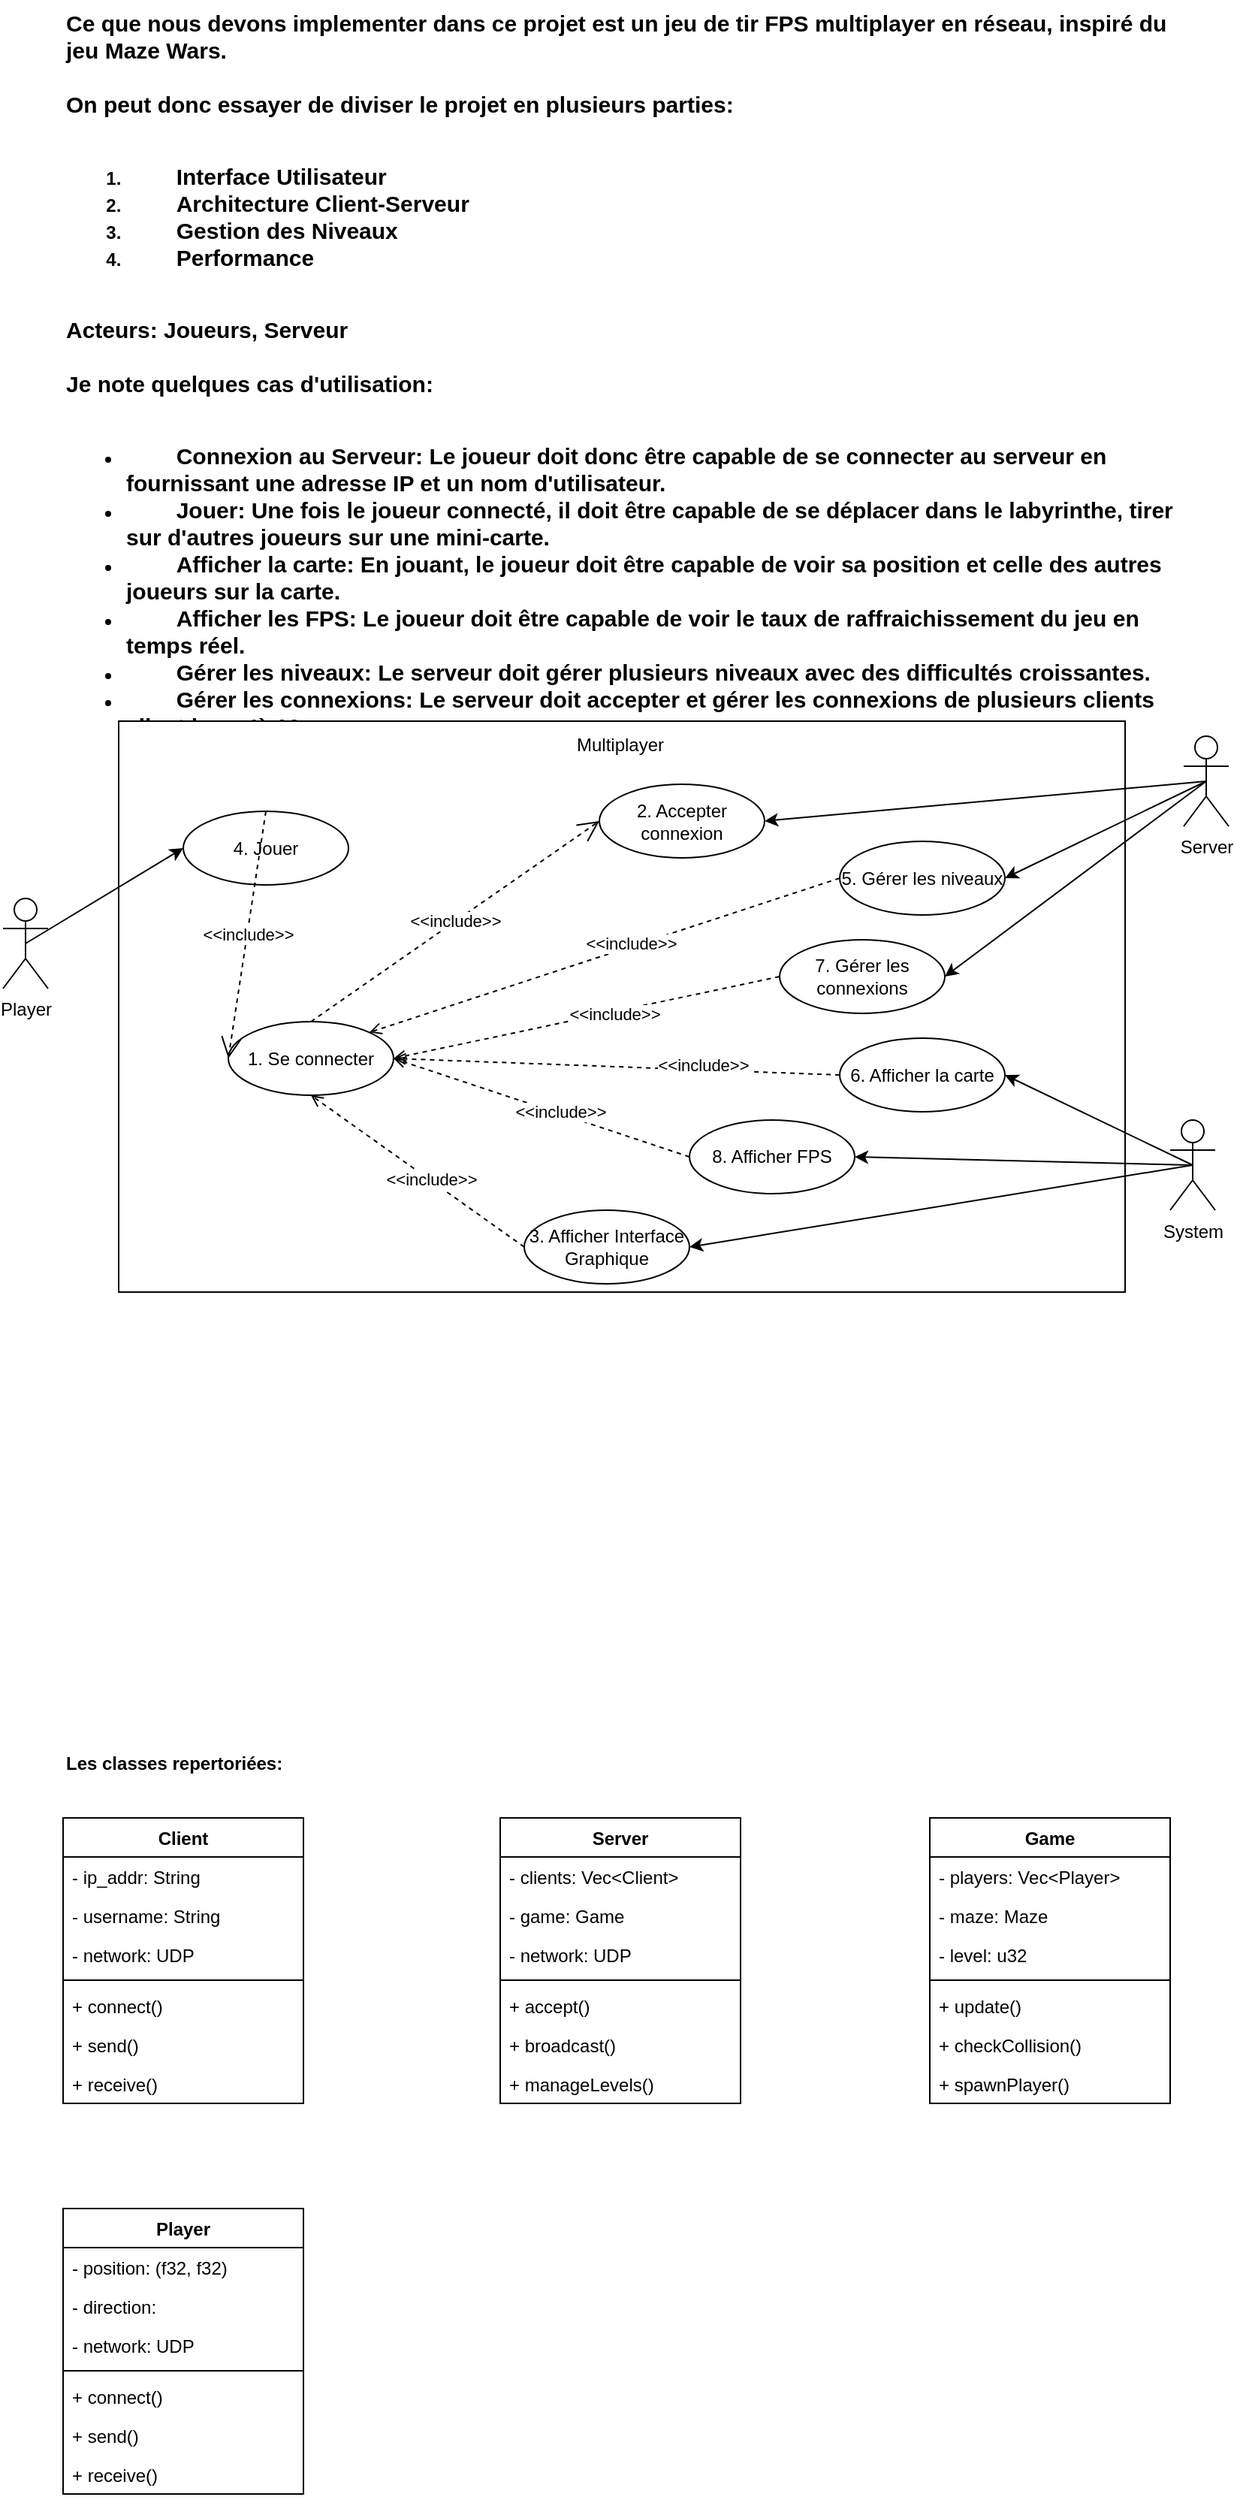 <mxfile version="26.0.10">
  <diagram name="Page-1" id="b7OvJLLRNeaMzJlPHRX7">
    <mxGraphModel dx="1078" dy="455" grid="1" gridSize="10" guides="1" tooltips="1" connect="1" arrows="1" fold="1" page="1" pageScale="1" pageWidth="827" pageHeight="1169" math="0" shadow="0">
      <root>
        <mxCell id="0" />
        <mxCell id="1" parent="0" />
        <mxCell id="_ZDbf0oBPFSHa6KY8h0P-3" value="&lt;div&gt;&lt;font style=&quot;font-size: 15px;&quot;&gt;Ce que nous devons implementer dans ce projet est un jeu de tir FPS multiplayer en réseau, inspiré du jeu Maze Wars.&lt;/font&gt;&lt;/div&gt;&lt;div&gt;&lt;font style=&quot;font-size: 15px;&quot;&gt;&lt;br&gt;&lt;/font&gt;&lt;/div&gt;&lt;div&gt;&lt;font style=&quot;font-size: 15px;&quot;&gt;On peut donc essayer de diviser le projet en plusieurs parties:&lt;/font&gt;&lt;/div&gt;&lt;div&gt;&lt;font style=&quot;font-size: 15px;&quot;&gt;&lt;br&gt;&lt;/font&gt;&lt;/div&gt;&lt;ol&gt;&lt;li&gt;&lt;font style=&quot;font-size: 15px;&quot;&gt;&lt;span style=&quot;white-space: pre;&quot;&gt;&#x9;&lt;/span&gt;Interface Utilisateur&lt;/font&gt;&lt;/li&gt;&lt;li&gt;&lt;font style=&quot;font-size: 15px;&quot;&gt;&lt;span style=&quot;white-space: pre;&quot;&gt;&#x9;&lt;/span&gt;Architecture Client-Serveur&lt;/font&gt;&lt;/li&gt;&lt;li&gt;&lt;font style=&quot;font-size: 15px;&quot;&gt;&lt;span style=&quot;white-space: pre;&quot;&gt;&#x9;&lt;/span&gt;Gestion des Niveaux&lt;/font&gt;&lt;/li&gt;&lt;li&gt;&lt;font style=&quot;font-size: 15px;&quot;&gt;&lt;span style=&quot;white-space: pre;&quot;&gt;&#x9;&lt;/span&gt;Performance&lt;/font&gt;&lt;/li&gt;&lt;/ol&gt;&lt;div&gt;&lt;font style=&quot;font-size: 15px;&quot;&gt;&lt;br&gt;&lt;/font&gt;&lt;/div&gt;&lt;div&gt;&lt;font style=&quot;font-size: 15px;&quot;&gt;Acteurs: Joueurs, Serveur&lt;/font&gt;&lt;/div&gt;&lt;div&gt;&lt;font style=&quot;font-size: 15px;&quot;&gt;&lt;br&gt;&lt;/font&gt;&lt;/div&gt;&lt;div&gt;&lt;font style=&quot;font-size: 15px;&quot;&gt;Je note quelques cas d&#39;utilisation:&lt;/font&gt;&lt;/div&gt;&lt;div&gt;&lt;font style=&quot;font-size: 15px;&quot;&gt;&lt;br&gt;&lt;/font&gt;&lt;/div&gt;&lt;ul&gt;&lt;li&gt;&lt;font style=&quot;font-size: 15px;&quot;&gt;&lt;span style=&quot;white-space: pre;&quot;&gt;&#x9;&lt;/span&gt;Connexion au Serveur: Le joueur doit donc être capable de se connecter au serveur en fournissant une adresse IP et un nom d&#39;utilisateur.&lt;/font&gt;&lt;/li&gt;&lt;li&gt;&lt;font style=&quot;font-size: 15px;&quot;&gt;&lt;span style=&quot;white-space: pre;&quot;&gt;&#x9;&lt;/span&gt;Jouer: Une fois le joueur connecté, il doit être capable de se déplacer dans le labyrinthe, tirer sur d&#39;autres joueurs sur une mini-carte.&lt;/font&gt;&lt;/li&gt;&lt;li&gt;&lt;font style=&quot;font-size: 15px;&quot;&gt;&lt;span style=&quot;white-space: pre;&quot;&gt;&#x9;&lt;/span&gt;Afficher la carte: En jouant, le joueur doit être capable de voir sa position et celle des autres joueurs sur la carte.&lt;/font&gt;&lt;/li&gt;&lt;li&gt;&lt;font style=&quot;font-size: 15px;&quot;&gt;&lt;span style=&quot;white-space: pre;&quot;&gt;&#x9;&lt;/span&gt;Afficher les FPS: Le joueur doit être capable de voir le taux de raffraichissement du jeu en temps réel.&lt;/font&gt;&lt;/li&gt;&lt;li&gt;&lt;font style=&quot;font-size: 15px;&quot;&gt;&lt;span style=&quot;white-space: pre;&quot;&gt;&#x9;&lt;/span&gt;Gérer les niveaux: Le serveur doit gérer plusieurs niveaux avec des difficultés croissantes.&lt;/font&gt;&lt;/li&gt;&lt;li&gt;&lt;font style=&quot;font-size: 15px;&quot;&gt;&lt;span style=&quot;white-space: pre;&quot;&gt;&#x9;&lt;/span&gt;Gérer les connexions: Le serveur doit accepter et gérer les connexions de plusieurs clients allant jusqu&#39;à 10&lt;br&gt;&lt;/font&gt;&lt;/li&gt;&lt;/ul&gt;" style="text;html=1;align=left;verticalAlign=top;whiteSpace=wrap;rounded=0;fontStyle=1" parent="1" vertex="1">
          <mxGeometry x="40" y="40" width="750" height="470" as="geometry" />
        </mxCell>
        <mxCell id="_ZDbf0oBPFSHa6KY8h0P-5" value="&lt;div align=&quot;left&quot;&gt;&lt;br&gt;&lt;/div&gt;" style="rounded=0;whiteSpace=wrap;html=1;" parent="1" vertex="1">
          <mxGeometry x="77" y="520" width="670" height="380" as="geometry" />
        </mxCell>
        <mxCell id="_ZDbf0oBPFSHa6KY8h0P-6" value="Multiplayer" style="text;html=1;align=center;verticalAlign=middle;whiteSpace=wrap;rounded=0;" parent="1" vertex="1">
          <mxGeometry x="381" y="521" width="60" height="30" as="geometry" />
        </mxCell>
        <mxCell id="_ZDbf0oBPFSHa6KY8h0P-20" style="rounded=0;orthogonalLoop=1;jettySize=auto;html=1;exitX=0.5;exitY=0.5;exitDx=0;exitDy=0;exitPerimeter=0;entryX=0;entryY=0.5;entryDx=0;entryDy=0;" parent="1" source="_ZDbf0oBPFSHa6KY8h0P-7" target="_ZDbf0oBPFSHa6KY8h0P-11" edge="1">
          <mxGeometry relative="1" as="geometry">
            <mxPoint x="12" y="690" as="sourcePoint" />
          </mxGeometry>
        </mxCell>
        <mxCell id="_ZDbf0oBPFSHa6KY8h0P-7" value="Player" style="shape=umlActor;verticalLabelPosition=bottom;verticalAlign=top;html=1;outlineConnect=0;" parent="1" vertex="1">
          <mxGeometry y="638" width="30" height="60" as="geometry" />
        </mxCell>
        <mxCell id="_ZDbf0oBPFSHa6KY8h0P-21" style="rounded=0;orthogonalLoop=1;jettySize=auto;html=1;exitX=0.5;exitY=0.5;exitDx=0;exitDy=0;exitPerimeter=0;entryX=1;entryY=0.5;entryDx=0;entryDy=0;" parent="1" source="_ZDbf0oBPFSHa6KY8h0P-9" target="_ZDbf0oBPFSHa6KY8h0P-16" edge="1">
          <mxGeometry relative="1" as="geometry" />
        </mxCell>
        <mxCell id="_ZDbf0oBPFSHa6KY8h0P-23" style="rounded=0;orthogonalLoop=1;jettySize=auto;html=1;exitX=0.5;exitY=0.5;exitDx=0;exitDy=0;exitPerimeter=0;entryX=1;entryY=0.5;entryDx=0;entryDy=0;" parent="1" source="_ZDbf0oBPFSHa6KY8h0P-9" target="_ZDbf0oBPFSHa6KY8h0P-14" edge="1">
          <mxGeometry relative="1" as="geometry" />
        </mxCell>
        <mxCell id="_ZDbf0oBPFSHa6KY8h0P-27" style="rounded=0;orthogonalLoop=1;jettySize=auto;html=1;exitX=0.5;exitY=0.5;exitDx=0;exitDy=0;exitPerimeter=0;entryX=1;entryY=0.5;entryDx=0;entryDy=0;" parent="1" source="_ZDbf0oBPFSHa6KY8h0P-9" target="_ZDbf0oBPFSHa6KY8h0P-13" edge="1">
          <mxGeometry relative="1" as="geometry" />
        </mxCell>
        <mxCell id="_ZDbf0oBPFSHa6KY8h0P-9" value="&lt;div&gt;Server&lt;/div&gt;" style="shape=umlActor;verticalLabelPosition=bottom;verticalAlign=top;html=1;outlineConnect=0;" parent="1" vertex="1">
          <mxGeometry x="786" y="530" width="30" height="60" as="geometry" />
        </mxCell>
        <mxCell id="_ZDbf0oBPFSHa6KY8h0P-28" style="rounded=0;orthogonalLoop=1;jettySize=auto;html=1;exitX=0.5;exitY=0.5;exitDx=0;exitDy=0;exitPerimeter=0;entryX=1;entryY=0.5;entryDx=0;entryDy=0;" parent="1" source="_ZDbf0oBPFSHa6KY8h0P-10" target="_ZDbf0oBPFSHa6KY8h0P-18" edge="1">
          <mxGeometry relative="1" as="geometry" />
        </mxCell>
        <mxCell id="_ZDbf0oBPFSHa6KY8h0P-29" style="rounded=0;orthogonalLoop=1;jettySize=auto;html=1;exitX=0.5;exitY=0.5;exitDx=0;exitDy=0;exitPerimeter=0;entryX=1;entryY=0.5;entryDx=0;entryDy=0;" parent="1" source="_ZDbf0oBPFSHa6KY8h0P-10" target="_ZDbf0oBPFSHa6KY8h0P-19" edge="1">
          <mxGeometry relative="1" as="geometry" />
        </mxCell>
        <mxCell id="_ZDbf0oBPFSHa6KY8h0P-30" style="rounded=0;orthogonalLoop=1;jettySize=auto;html=1;exitX=0.5;exitY=0.5;exitDx=0;exitDy=0;exitPerimeter=0;entryX=1;entryY=0.5;entryDx=0;entryDy=0;" parent="1" source="_ZDbf0oBPFSHa6KY8h0P-10" target="_ZDbf0oBPFSHa6KY8h0P-15" edge="1">
          <mxGeometry relative="1" as="geometry" />
        </mxCell>
        <mxCell id="_ZDbf0oBPFSHa6KY8h0P-10" value="System" style="shape=umlActor;verticalLabelPosition=bottom;verticalAlign=top;html=1;outlineConnect=0;" parent="1" vertex="1">
          <mxGeometry x="777" y="785.5" width="30" height="60" as="geometry" />
        </mxCell>
        <mxCell id="_ZDbf0oBPFSHa6KY8h0P-11" value="4. Jouer" style="ellipse;whiteSpace=wrap;html=1;" parent="1" vertex="1">
          <mxGeometry x="120" y="580" width="110" height="49" as="geometry" />
        </mxCell>
        <mxCell id="_ZDbf0oBPFSHa6KY8h0P-12" value="1. Se connecter" style="ellipse;whiteSpace=wrap;html=1;" parent="1" vertex="1">
          <mxGeometry x="150" y="720" width="110" height="49" as="geometry" />
        </mxCell>
        <mxCell id="_ZDbf0oBPFSHa6KY8h0P-40" style="rounded=0;orthogonalLoop=1;jettySize=auto;html=1;exitX=0;exitY=0.5;exitDx=0;exitDy=0;entryX=1;entryY=0;entryDx=0;entryDy=0;dashed=1;endArrow=open;endFill=0;" parent="1" source="_ZDbf0oBPFSHa6KY8h0P-13" target="_ZDbf0oBPFSHa6KY8h0P-12" edge="1">
          <mxGeometry relative="1" as="geometry" />
        </mxCell>
        <mxCell id="_ZDbf0oBPFSHa6KY8h0P-41" value="&amp;lt;&amp;lt;include&amp;gt;&amp;gt;" style="edgeLabel;html=1;align=center;verticalAlign=middle;resizable=0;points=[];" parent="_ZDbf0oBPFSHa6KY8h0P-40" vertex="1" connectable="0">
          <mxGeometry x="-0.115" y="-2" relative="1" as="geometry">
            <mxPoint as="offset" />
          </mxGeometry>
        </mxCell>
        <mxCell id="_ZDbf0oBPFSHa6KY8h0P-13" value="5. Gérer les niveaux" style="ellipse;whiteSpace=wrap;html=1;" parent="1" vertex="1">
          <mxGeometry x="557" y="600" width="110" height="49" as="geometry" />
        </mxCell>
        <mxCell id="_ZDbf0oBPFSHa6KY8h0P-14" value="2. Accepter connexion" style="ellipse;whiteSpace=wrap;html=1;" parent="1" vertex="1">
          <mxGeometry x="397" y="562" width="110" height="49" as="geometry" />
        </mxCell>
        <mxCell id="_ZDbf0oBPFSHa6KY8h0P-35" style="rounded=0;orthogonalLoop=1;jettySize=auto;html=1;exitX=0;exitY=0.5;exitDx=0;exitDy=0;entryX=1;entryY=0.5;entryDx=0;entryDy=0;dashed=1;endArrow=open;endFill=0;" parent="1" source="_ZDbf0oBPFSHa6KY8h0P-15" target="_ZDbf0oBPFSHa6KY8h0P-12" edge="1">
          <mxGeometry relative="1" as="geometry" />
        </mxCell>
        <mxCell id="_ZDbf0oBPFSHa6KY8h0P-36" value="&amp;lt;&amp;lt;include&amp;gt;&amp;gt;" style="edgeLabel;html=1;align=center;verticalAlign=middle;resizable=0;points=[];" parent="_ZDbf0oBPFSHa6KY8h0P-35" vertex="1" connectable="0">
          <mxGeometry x="-0.12" y="-1" relative="1" as="geometry">
            <mxPoint as="offset" />
          </mxGeometry>
        </mxCell>
        <mxCell id="_ZDbf0oBPFSHa6KY8h0P-15" value="8. Afficher FPS" style="ellipse;whiteSpace=wrap;html=1;" parent="1" vertex="1">
          <mxGeometry x="457" y="785.5" width="110" height="49" as="geometry" />
        </mxCell>
        <mxCell id="_ZDbf0oBPFSHa6KY8h0P-31" style="rounded=0;orthogonalLoop=1;jettySize=auto;html=1;exitX=0;exitY=0.5;exitDx=0;exitDy=0;entryX=1;entryY=0.5;entryDx=0;entryDy=0;dashed=1;endArrow=open;endFill=0;" parent="1" source="_ZDbf0oBPFSHa6KY8h0P-16" target="_ZDbf0oBPFSHa6KY8h0P-12" edge="1">
          <mxGeometry relative="1" as="geometry" />
        </mxCell>
        <mxCell id="_ZDbf0oBPFSHa6KY8h0P-33" value="&amp;lt;&amp;lt;include&amp;gt;&amp;gt;" style="edgeLabel;html=1;align=center;verticalAlign=middle;resizable=0;points=[];" parent="_ZDbf0oBPFSHa6KY8h0P-31" vertex="1" connectable="0">
          <mxGeometry x="-0.138" y="1" relative="1" as="geometry">
            <mxPoint as="offset" />
          </mxGeometry>
        </mxCell>
        <mxCell id="_ZDbf0oBPFSHa6KY8h0P-16" value="7. Gérer les connexions" style="ellipse;whiteSpace=wrap;html=1;" parent="1" vertex="1">
          <mxGeometry x="517" y="665.5" width="110" height="49" as="geometry" />
        </mxCell>
        <mxCell id="_ZDbf0oBPFSHa6KY8h0P-38" style="rounded=0;orthogonalLoop=1;jettySize=auto;html=1;exitX=0;exitY=0.5;exitDx=0;exitDy=0;entryX=0.5;entryY=1;entryDx=0;entryDy=0;dashed=1;endArrow=open;endFill=0;" parent="1" source="_ZDbf0oBPFSHa6KY8h0P-18" target="_ZDbf0oBPFSHa6KY8h0P-12" edge="1">
          <mxGeometry relative="1" as="geometry" />
        </mxCell>
        <mxCell id="_ZDbf0oBPFSHa6KY8h0P-39" value="&amp;lt;&amp;lt;include&amp;gt;&amp;gt;" style="edgeLabel;html=1;align=center;verticalAlign=middle;resizable=0;points=[];" parent="_ZDbf0oBPFSHa6KY8h0P-38" vertex="1" connectable="0">
          <mxGeometry x="-0.121" y="-1" relative="1" as="geometry">
            <mxPoint as="offset" />
          </mxGeometry>
        </mxCell>
        <mxCell id="_ZDbf0oBPFSHa6KY8h0P-18" value="3. Afficher Interface Graphique" style="ellipse;whiteSpace=wrap;html=1;" parent="1" vertex="1">
          <mxGeometry x="347" y="845.5" width="110" height="49" as="geometry" />
        </mxCell>
        <mxCell id="_ZDbf0oBPFSHa6KY8h0P-32" style="rounded=0;orthogonalLoop=1;jettySize=auto;html=1;exitX=0;exitY=0.5;exitDx=0;exitDy=0;entryX=1;entryY=0.5;entryDx=0;entryDy=0;dashed=1;endArrow=open;endFill=0;" parent="1" source="_ZDbf0oBPFSHa6KY8h0P-19" target="_ZDbf0oBPFSHa6KY8h0P-12" edge="1">
          <mxGeometry relative="1" as="geometry">
            <mxPoint x="297" y="650" as="targetPoint" />
          </mxGeometry>
        </mxCell>
        <mxCell id="_ZDbf0oBPFSHa6KY8h0P-34" value="&amp;lt;&amp;lt;include&amp;gt;&amp;gt;" style="edgeLabel;html=1;align=center;verticalAlign=middle;resizable=0;points=[];" parent="_ZDbf0oBPFSHa6KY8h0P-32" vertex="1" connectable="0">
          <mxGeometry x="-0.394" y="-3" relative="1" as="geometry">
            <mxPoint x="-1" as="offset" />
          </mxGeometry>
        </mxCell>
        <mxCell id="_ZDbf0oBPFSHa6KY8h0P-19" value="6. Afficher la carte" style="ellipse;whiteSpace=wrap;html=1;" parent="1" vertex="1">
          <mxGeometry x="557" y="731" width="110" height="49" as="geometry" />
        </mxCell>
        <mxCell id="_ZDbf0oBPFSHa6KY8h0P-25" value="&amp;lt;&amp;lt;include&amp;gt;&amp;gt;" style="endArrow=open;endSize=12;dashed=1;html=1;rounded=0;exitX=0.5;exitY=0;exitDx=0;exitDy=0;entryX=0;entryY=0.5;entryDx=0;entryDy=0;" parent="1" source="_ZDbf0oBPFSHa6KY8h0P-11" target="_ZDbf0oBPFSHa6KY8h0P-12" edge="1">
          <mxGeometry width="160" relative="1" as="geometry">
            <mxPoint x="357" y="690" as="sourcePoint" />
            <mxPoint x="517" y="690" as="targetPoint" />
          </mxGeometry>
        </mxCell>
        <mxCell id="_ZDbf0oBPFSHa6KY8h0P-26" value="&amp;lt;&amp;lt;include&amp;gt;&amp;gt;" style="endArrow=open;endSize=12;dashed=1;html=1;rounded=0;exitX=0.5;exitY=0;exitDx=0;exitDy=0;entryX=0;entryY=0.5;entryDx=0;entryDy=0;endFill=0;" parent="1" source="_ZDbf0oBPFSHa6KY8h0P-12" target="_ZDbf0oBPFSHa6KY8h0P-14" edge="1">
          <mxGeometry width="160" relative="1" as="geometry">
            <mxPoint x="247" y="585" as="sourcePoint" />
            <mxPoint x="341" y="636" as="targetPoint" />
          </mxGeometry>
        </mxCell>
        <mxCell id="HVNZlJl3Neq12EEZ1xzR-1" value="&lt;div&gt;&lt;b&gt;Les classes repertoriées:&lt;/b&gt;&lt;/div&gt;" style="text;html=1;align=left;verticalAlign=top;whiteSpace=wrap;rounded=0;" vertex="1" parent="1">
          <mxGeometry x="40" y="1200" width="750" height="30" as="geometry" />
        </mxCell>
        <mxCell id="HVNZlJl3Neq12EEZ1xzR-2" value="Client" style="swimlane;fontStyle=1;align=center;verticalAlign=top;childLayout=stackLayout;horizontal=1;startSize=26;horizontalStack=0;resizeParent=1;resizeParentMax=0;resizeLast=0;collapsible=1;marginBottom=0;whiteSpace=wrap;html=1;" vertex="1" parent="1">
          <mxGeometry x="40" y="1250" width="160" height="190" as="geometry" />
        </mxCell>
        <mxCell id="HVNZlJl3Neq12EEZ1xzR-3" value="- ip_addr: String" style="text;strokeColor=none;fillColor=none;align=left;verticalAlign=top;spacingLeft=4;spacingRight=4;overflow=hidden;rotatable=0;points=[[0,0.5],[1,0.5]];portConstraint=eastwest;whiteSpace=wrap;html=1;" vertex="1" parent="HVNZlJl3Neq12EEZ1xzR-2">
          <mxGeometry y="26" width="160" height="26" as="geometry" />
        </mxCell>
        <mxCell id="HVNZlJl3Neq12EEZ1xzR-6" value="- username: String" style="text;strokeColor=none;fillColor=none;align=left;verticalAlign=top;spacingLeft=4;spacingRight=4;overflow=hidden;rotatable=0;points=[[0,0.5],[1,0.5]];portConstraint=eastwest;whiteSpace=wrap;html=1;" vertex="1" parent="HVNZlJl3Neq12EEZ1xzR-2">
          <mxGeometry y="52" width="160" height="26" as="geometry" />
        </mxCell>
        <mxCell id="HVNZlJl3Neq12EEZ1xzR-10" value="- network: UDP" style="text;strokeColor=none;fillColor=none;align=left;verticalAlign=top;spacingLeft=4;spacingRight=4;overflow=hidden;rotatable=0;points=[[0,0.5],[1,0.5]];portConstraint=eastwest;whiteSpace=wrap;html=1;" vertex="1" parent="HVNZlJl3Neq12EEZ1xzR-2">
          <mxGeometry y="78" width="160" height="26" as="geometry" />
        </mxCell>
        <mxCell id="HVNZlJl3Neq12EEZ1xzR-4" value="" style="line;strokeWidth=1;fillColor=none;align=left;verticalAlign=middle;spacingTop=-1;spacingLeft=3;spacingRight=3;rotatable=0;labelPosition=right;points=[];portConstraint=eastwest;strokeColor=inherit;" vertex="1" parent="HVNZlJl3Neq12EEZ1xzR-2">
          <mxGeometry y="104" width="160" height="8" as="geometry" />
        </mxCell>
        <mxCell id="HVNZlJl3Neq12EEZ1xzR-5" value="+ connect()" style="text;strokeColor=none;fillColor=none;align=left;verticalAlign=top;spacingLeft=4;spacingRight=4;overflow=hidden;rotatable=0;points=[[0,0.5],[1,0.5]];portConstraint=eastwest;whiteSpace=wrap;html=1;" vertex="1" parent="HVNZlJl3Neq12EEZ1xzR-2">
          <mxGeometry y="112" width="160" height="26" as="geometry" />
        </mxCell>
        <mxCell id="HVNZlJl3Neq12EEZ1xzR-11" value="+ send()" style="text;strokeColor=none;fillColor=none;align=left;verticalAlign=top;spacingLeft=4;spacingRight=4;overflow=hidden;rotatable=0;points=[[0,0.5],[1,0.5]];portConstraint=eastwest;whiteSpace=wrap;html=1;" vertex="1" parent="HVNZlJl3Neq12EEZ1xzR-2">
          <mxGeometry y="138" width="160" height="26" as="geometry" />
        </mxCell>
        <mxCell id="HVNZlJl3Neq12EEZ1xzR-12" value="+ receive()" style="text;strokeColor=none;fillColor=none;align=left;verticalAlign=top;spacingLeft=4;spacingRight=4;overflow=hidden;rotatable=0;points=[[0,0.5],[1,0.5]];portConstraint=eastwest;whiteSpace=wrap;html=1;" vertex="1" parent="HVNZlJl3Neq12EEZ1xzR-2">
          <mxGeometry y="164" width="160" height="26" as="geometry" />
        </mxCell>
        <mxCell id="HVNZlJl3Neq12EEZ1xzR-13" value="Server" style="swimlane;fontStyle=1;align=center;verticalAlign=top;childLayout=stackLayout;horizontal=1;startSize=26;horizontalStack=0;resizeParent=1;resizeParentMax=0;resizeLast=0;collapsible=1;marginBottom=0;whiteSpace=wrap;html=1;" vertex="1" parent="1">
          <mxGeometry x="331" y="1250" width="160" height="190" as="geometry" />
        </mxCell>
        <mxCell id="HVNZlJl3Neq12EEZ1xzR-14" value="- clients: Vec&amp;lt;Client&amp;gt;" style="text;strokeColor=none;fillColor=none;align=left;verticalAlign=top;spacingLeft=4;spacingRight=4;overflow=hidden;rotatable=0;points=[[0,0.5],[1,0.5]];portConstraint=eastwest;whiteSpace=wrap;html=1;" vertex="1" parent="HVNZlJl3Neq12EEZ1xzR-13">
          <mxGeometry y="26" width="160" height="26" as="geometry" />
        </mxCell>
        <mxCell id="HVNZlJl3Neq12EEZ1xzR-15" value="- game: Game" style="text;strokeColor=none;fillColor=none;align=left;verticalAlign=top;spacingLeft=4;spacingRight=4;overflow=hidden;rotatable=0;points=[[0,0.5],[1,0.5]];portConstraint=eastwest;whiteSpace=wrap;html=1;" vertex="1" parent="HVNZlJl3Neq12EEZ1xzR-13">
          <mxGeometry y="52" width="160" height="26" as="geometry" />
        </mxCell>
        <mxCell id="HVNZlJl3Neq12EEZ1xzR-16" value="- network: UDP" style="text;strokeColor=none;fillColor=none;align=left;verticalAlign=top;spacingLeft=4;spacingRight=4;overflow=hidden;rotatable=0;points=[[0,0.5],[1,0.5]];portConstraint=eastwest;whiteSpace=wrap;html=1;" vertex="1" parent="HVNZlJl3Neq12EEZ1xzR-13">
          <mxGeometry y="78" width="160" height="26" as="geometry" />
        </mxCell>
        <mxCell id="HVNZlJl3Neq12EEZ1xzR-17" value="" style="line;strokeWidth=1;fillColor=none;align=left;verticalAlign=middle;spacingTop=-1;spacingLeft=3;spacingRight=3;rotatable=0;labelPosition=right;points=[];portConstraint=eastwest;strokeColor=inherit;" vertex="1" parent="HVNZlJl3Neq12EEZ1xzR-13">
          <mxGeometry y="104" width="160" height="8" as="geometry" />
        </mxCell>
        <mxCell id="HVNZlJl3Neq12EEZ1xzR-18" value="+ accept()" style="text;strokeColor=none;fillColor=none;align=left;verticalAlign=top;spacingLeft=4;spacingRight=4;overflow=hidden;rotatable=0;points=[[0,0.5],[1,0.5]];portConstraint=eastwest;whiteSpace=wrap;html=1;" vertex="1" parent="HVNZlJl3Neq12EEZ1xzR-13">
          <mxGeometry y="112" width="160" height="26" as="geometry" />
        </mxCell>
        <mxCell id="HVNZlJl3Neq12EEZ1xzR-19" value="+ broadcast()" style="text;strokeColor=none;fillColor=none;align=left;verticalAlign=top;spacingLeft=4;spacingRight=4;overflow=hidden;rotatable=0;points=[[0,0.5],[1,0.5]];portConstraint=eastwest;whiteSpace=wrap;html=1;" vertex="1" parent="HVNZlJl3Neq12EEZ1xzR-13">
          <mxGeometry y="138" width="160" height="26" as="geometry" />
        </mxCell>
        <mxCell id="HVNZlJl3Neq12EEZ1xzR-20" value="+ manageLevels()" style="text;strokeColor=none;fillColor=none;align=left;verticalAlign=top;spacingLeft=4;spacingRight=4;overflow=hidden;rotatable=0;points=[[0,0.5],[1,0.5]];portConstraint=eastwest;whiteSpace=wrap;html=1;" vertex="1" parent="HVNZlJl3Neq12EEZ1xzR-13">
          <mxGeometry y="164" width="160" height="26" as="geometry" />
        </mxCell>
        <mxCell id="HVNZlJl3Neq12EEZ1xzR-21" value="Game" style="swimlane;fontStyle=1;align=center;verticalAlign=top;childLayout=stackLayout;horizontal=1;startSize=26;horizontalStack=0;resizeParent=1;resizeParentMax=0;resizeLast=0;collapsible=1;marginBottom=0;whiteSpace=wrap;html=1;" vertex="1" parent="1">
          <mxGeometry x="617" y="1250" width="160" height="190" as="geometry" />
        </mxCell>
        <mxCell id="HVNZlJl3Neq12EEZ1xzR-22" value="- players: Vec&amp;lt;Player&amp;gt;" style="text;strokeColor=none;fillColor=none;align=left;verticalAlign=top;spacingLeft=4;spacingRight=4;overflow=hidden;rotatable=0;points=[[0,0.5],[1,0.5]];portConstraint=eastwest;whiteSpace=wrap;html=1;" vertex="1" parent="HVNZlJl3Neq12EEZ1xzR-21">
          <mxGeometry y="26" width="160" height="26" as="geometry" />
        </mxCell>
        <mxCell id="HVNZlJl3Neq12EEZ1xzR-23" value="- maze: Maze" style="text;strokeColor=none;fillColor=none;align=left;verticalAlign=top;spacingLeft=4;spacingRight=4;overflow=hidden;rotatable=0;points=[[0,0.5],[1,0.5]];portConstraint=eastwest;whiteSpace=wrap;html=1;" vertex="1" parent="HVNZlJl3Neq12EEZ1xzR-21">
          <mxGeometry y="52" width="160" height="26" as="geometry" />
        </mxCell>
        <mxCell id="HVNZlJl3Neq12EEZ1xzR-24" value="- level: u32" style="text;strokeColor=none;fillColor=none;align=left;verticalAlign=top;spacingLeft=4;spacingRight=4;overflow=hidden;rotatable=0;points=[[0,0.5],[1,0.5]];portConstraint=eastwest;whiteSpace=wrap;html=1;" vertex="1" parent="HVNZlJl3Neq12EEZ1xzR-21">
          <mxGeometry y="78" width="160" height="26" as="geometry" />
        </mxCell>
        <mxCell id="HVNZlJl3Neq12EEZ1xzR-25" value="" style="line;strokeWidth=1;fillColor=none;align=left;verticalAlign=middle;spacingTop=-1;spacingLeft=3;spacingRight=3;rotatable=0;labelPosition=right;points=[];portConstraint=eastwest;strokeColor=inherit;" vertex="1" parent="HVNZlJl3Neq12EEZ1xzR-21">
          <mxGeometry y="104" width="160" height="8" as="geometry" />
        </mxCell>
        <mxCell id="HVNZlJl3Neq12EEZ1xzR-26" value="+ update()" style="text;strokeColor=none;fillColor=none;align=left;verticalAlign=top;spacingLeft=4;spacingRight=4;overflow=hidden;rotatable=0;points=[[0,0.5],[1,0.5]];portConstraint=eastwest;whiteSpace=wrap;html=1;" vertex="1" parent="HVNZlJl3Neq12EEZ1xzR-21">
          <mxGeometry y="112" width="160" height="26" as="geometry" />
        </mxCell>
        <mxCell id="HVNZlJl3Neq12EEZ1xzR-27" value="+ checkCollision()" style="text;strokeColor=none;fillColor=none;align=left;verticalAlign=top;spacingLeft=4;spacingRight=4;overflow=hidden;rotatable=0;points=[[0,0.5],[1,0.5]];portConstraint=eastwest;whiteSpace=wrap;html=1;" vertex="1" parent="HVNZlJl3Neq12EEZ1xzR-21">
          <mxGeometry y="138" width="160" height="26" as="geometry" />
        </mxCell>
        <mxCell id="HVNZlJl3Neq12EEZ1xzR-28" value="+ spawnPlayer()" style="text;strokeColor=none;fillColor=none;align=left;verticalAlign=top;spacingLeft=4;spacingRight=4;overflow=hidden;rotatable=0;points=[[0,0.5],[1,0.5]];portConstraint=eastwest;whiteSpace=wrap;html=1;" vertex="1" parent="HVNZlJl3Neq12EEZ1xzR-21">
          <mxGeometry y="164" width="160" height="26" as="geometry" />
        </mxCell>
        <mxCell id="HVNZlJl3Neq12EEZ1xzR-29" value="Player" style="swimlane;fontStyle=1;align=center;verticalAlign=top;childLayout=stackLayout;horizontal=1;startSize=26;horizontalStack=0;resizeParent=1;resizeParentMax=0;resizeLast=0;collapsible=1;marginBottom=0;whiteSpace=wrap;html=1;" vertex="1" parent="1">
          <mxGeometry x="40" y="1510" width="160" height="190" as="geometry" />
        </mxCell>
        <mxCell id="HVNZlJl3Neq12EEZ1xzR-30" value="- position: (f32, f32)" style="text;strokeColor=none;fillColor=none;align=left;verticalAlign=top;spacingLeft=4;spacingRight=4;overflow=hidden;rotatable=0;points=[[0,0.5],[1,0.5]];portConstraint=eastwest;whiteSpace=wrap;html=1;" vertex="1" parent="HVNZlJl3Neq12EEZ1xzR-29">
          <mxGeometry y="26" width="160" height="26" as="geometry" />
        </mxCell>
        <mxCell id="HVNZlJl3Neq12EEZ1xzR-31" value="- direction: " style="text;strokeColor=none;fillColor=none;align=left;verticalAlign=top;spacingLeft=4;spacingRight=4;overflow=hidden;rotatable=0;points=[[0,0.5],[1,0.5]];portConstraint=eastwest;whiteSpace=wrap;html=1;" vertex="1" parent="HVNZlJl3Neq12EEZ1xzR-29">
          <mxGeometry y="52" width="160" height="26" as="geometry" />
        </mxCell>
        <mxCell id="HVNZlJl3Neq12EEZ1xzR-32" value="- network: UDP" style="text;strokeColor=none;fillColor=none;align=left;verticalAlign=top;spacingLeft=4;spacingRight=4;overflow=hidden;rotatable=0;points=[[0,0.5],[1,0.5]];portConstraint=eastwest;whiteSpace=wrap;html=1;" vertex="1" parent="HVNZlJl3Neq12EEZ1xzR-29">
          <mxGeometry y="78" width="160" height="26" as="geometry" />
        </mxCell>
        <mxCell id="HVNZlJl3Neq12EEZ1xzR-33" value="" style="line;strokeWidth=1;fillColor=none;align=left;verticalAlign=middle;spacingTop=-1;spacingLeft=3;spacingRight=3;rotatable=0;labelPosition=right;points=[];portConstraint=eastwest;strokeColor=inherit;" vertex="1" parent="HVNZlJl3Neq12EEZ1xzR-29">
          <mxGeometry y="104" width="160" height="8" as="geometry" />
        </mxCell>
        <mxCell id="HVNZlJl3Neq12EEZ1xzR-34" value="+ connect()" style="text;strokeColor=none;fillColor=none;align=left;verticalAlign=top;spacingLeft=4;spacingRight=4;overflow=hidden;rotatable=0;points=[[0,0.5],[1,0.5]];portConstraint=eastwest;whiteSpace=wrap;html=1;" vertex="1" parent="HVNZlJl3Neq12EEZ1xzR-29">
          <mxGeometry y="112" width="160" height="26" as="geometry" />
        </mxCell>
        <mxCell id="HVNZlJl3Neq12EEZ1xzR-35" value="+ send()" style="text;strokeColor=none;fillColor=none;align=left;verticalAlign=top;spacingLeft=4;spacingRight=4;overflow=hidden;rotatable=0;points=[[0,0.5],[1,0.5]];portConstraint=eastwest;whiteSpace=wrap;html=1;" vertex="1" parent="HVNZlJl3Neq12EEZ1xzR-29">
          <mxGeometry y="138" width="160" height="26" as="geometry" />
        </mxCell>
        <mxCell id="HVNZlJl3Neq12EEZ1xzR-36" value="+ receive()" style="text;strokeColor=none;fillColor=none;align=left;verticalAlign=top;spacingLeft=4;spacingRight=4;overflow=hidden;rotatable=0;points=[[0,0.5],[1,0.5]];portConstraint=eastwest;whiteSpace=wrap;html=1;" vertex="1" parent="HVNZlJl3Neq12EEZ1xzR-29">
          <mxGeometry y="164" width="160" height="26" as="geometry" />
        </mxCell>
      </root>
    </mxGraphModel>
  </diagram>
</mxfile>
